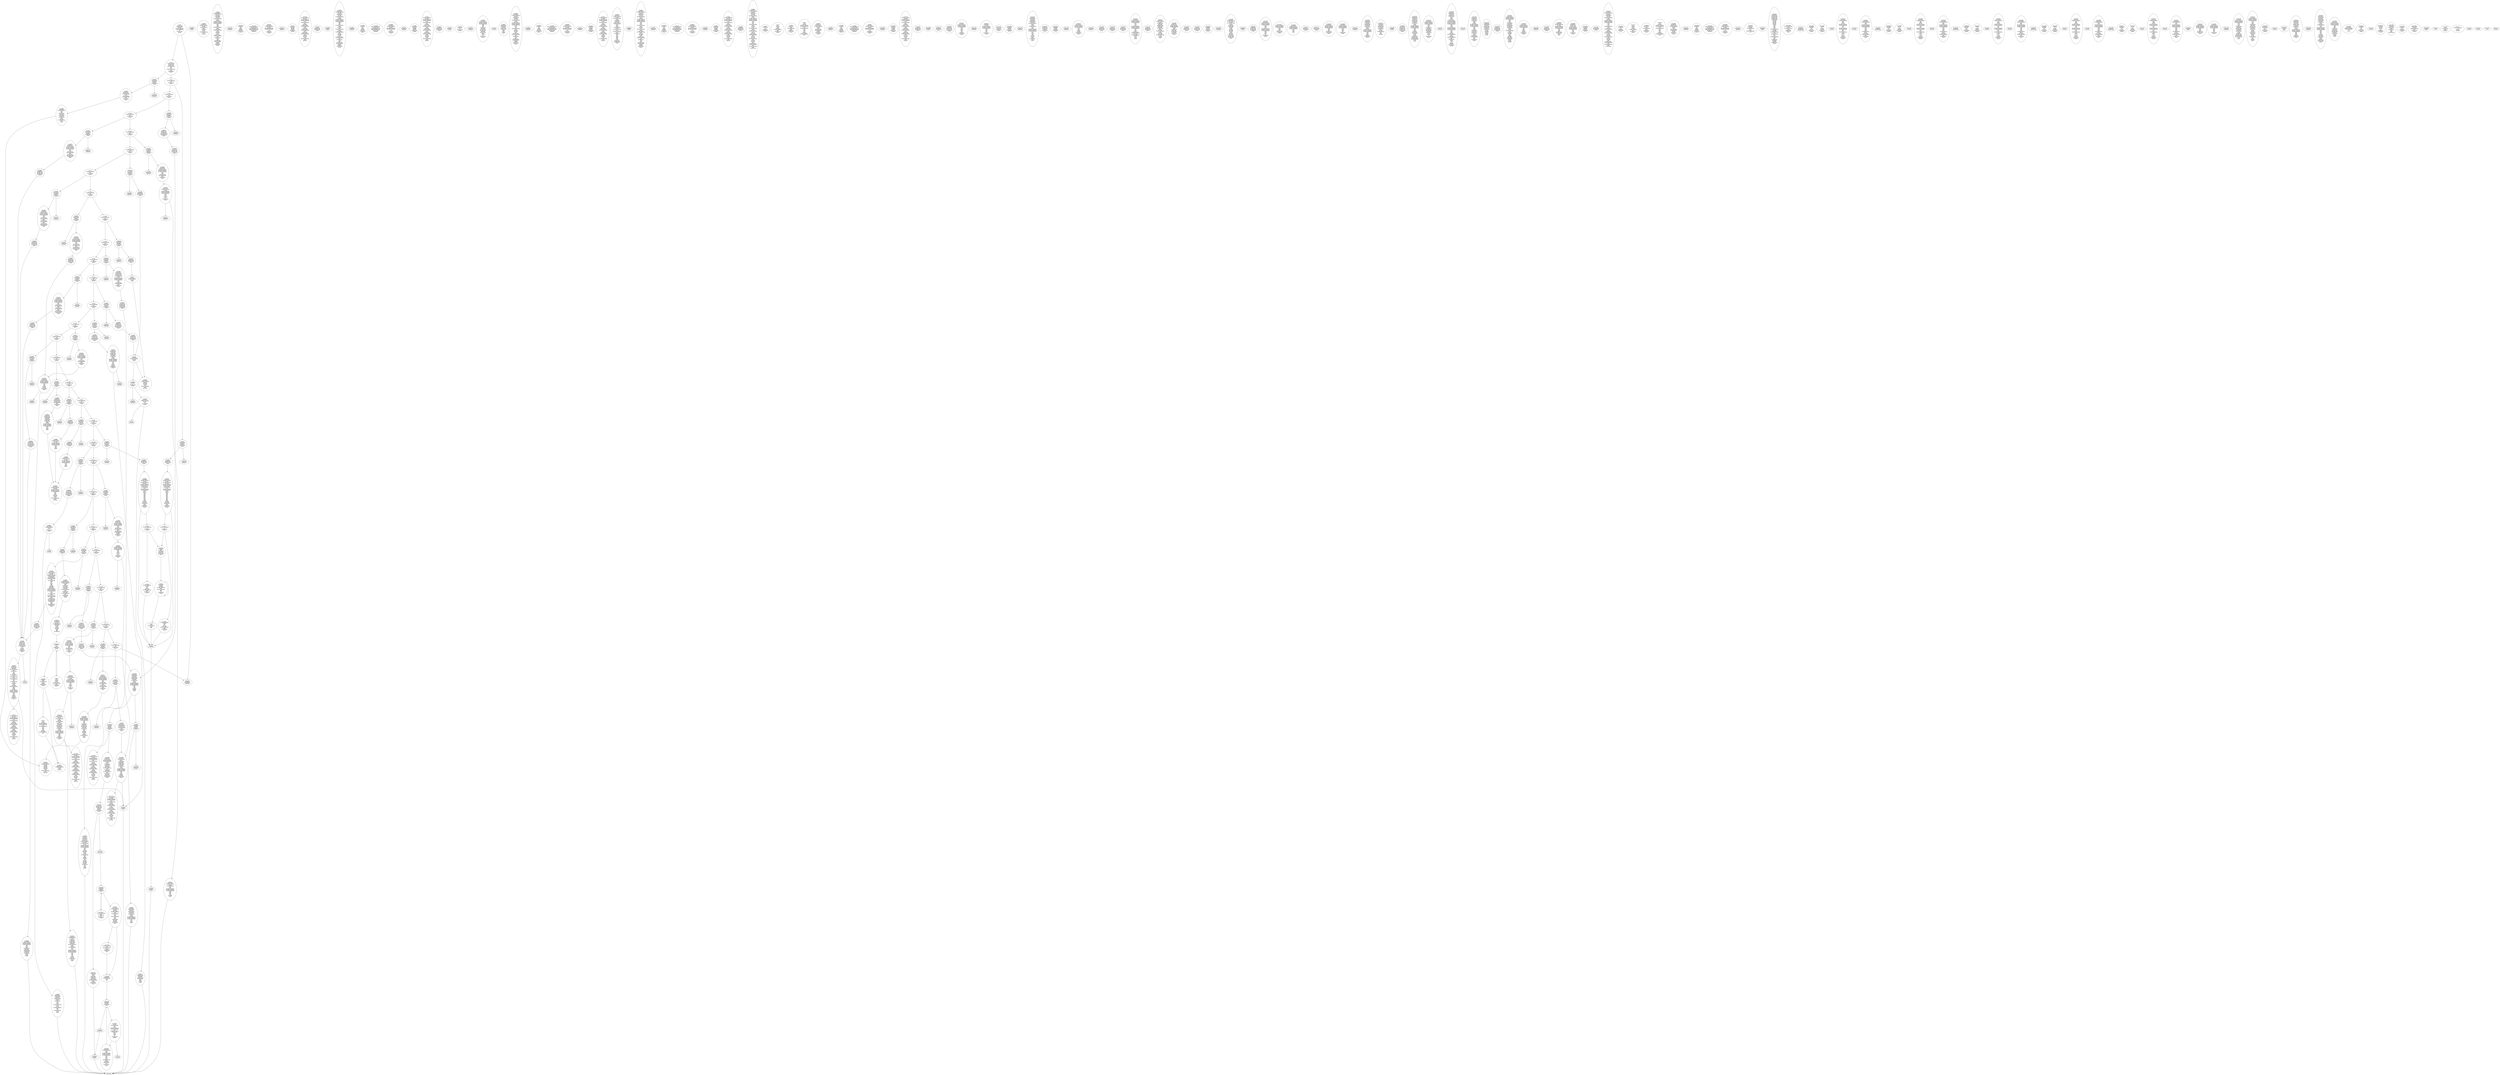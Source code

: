 /* Generated by GvGen v.1.0 (https://www.github.com/stricaud/gvgen) */

digraph G {
compound=true;
   node1 [label="[anywhere]"];
   node2 [label="# 0x0
PUSHX Data
PUSHX Data
MSTORE
PUSHX LogicData
CALLDATASIZE
LT
PUSHX Data
JUMPI
"];
   node3 [label="# 0xd
PUSHX BitData
PUSHX Data
PUSHX Data
CALLDATALOAD
DIV
AND
PUSHX LogicData
EQ
PUSHX Data
JUMPI
"];
   node4 [label="# 0x40
PUSHX LogicData
EQ
PUSHX Data
JUMPI
"];
   node5 [label="# 0x4b
PUSHX LogicData
EQ
PUSHX Data
JUMPI
"];
   node6 [label="# 0x56
PUSHX LogicData
EQ
PUSHX Data
JUMPI
"];
   node7 [label="# 0x61
PUSHX LogicData
EQ
PUSHX Data
JUMPI
"];
   node8 [label="# 0x6c
PUSHX LogicData
EQ
PUSHX Data
JUMPI
"];
   node9 [label="# 0x77
PUSHX LogicData
EQ
PUSHX Data
JUMPI
"];
   node10 [label="# 0x82
PUSHX LogicData
EQ
PUSHX Data
JUMPI
"];
   node11 [label="# 0x8d
PUSHX LogicData
EQ
PUSHX Data
JUMPI
"];
   node12 [label="# 0x98
PUSHX LogicData
EQ
PUSHX Data
JUMPI
"];
   node13 [label="# 0xa3
PUSHX LogicData
EQ
PUSHX Data
JUMPI
"];
   node14 [label="# 0xae
PUSHX LogicData
EQ
PUSHX Data
JUMPI
"];
   node15 [label="# 0xb9
PUSHX LogicData
EQ
PUSHX Data
JUMPI
"];
   node16 [label="# 0xc4
PUSHX LogicData
EQ
PUSHX Data
JUMPI
"];
   node17 [label="# 0xcf
PUSHX LogicData
EQ
PUSHX Data
JUMPI
"];
   node18 [label="# 0xda
PUSHX LogicData
EQ
PUSHX Data
JUMPI
"];
   node19 [label="# 0xe5
PUSHX LogicData
EQ
PUSHX Data
JUMPI
"];
   node20 [label="# 0xf0
PUSHX LogicData
EQ
PUSHX Data
JUMPI
"];
   node21 [label="# 0xfb
PUSHX LogicData
EQ
PUSHX Data
JUMPI
"];
   node22 [label="# 0x106
PUSHX LogicData
EQ
PUSHX Data
JUMPI
"];
   node23 [label="# 0x111
PUSHX LogicData
EQ
PUSHX Data
JUMPI
"];
   node24 [label="# 0x11c
PUSHX LogicData
EQ
PUSHX Data
JUMPI
"];
   node25 [label="# 0x127
PUSHX LogicData
EQ
PUSHX Data
JUMPI
"];
   node26 [label="# 0x132
PUSHX LogicData
EQ
PUSHX Data
JUMPI
"];
   node27 [label="# 0x13d
PUSHX LogicData
EQ
PUSHX Data
JUMPI
"];
   node28 [label="# 0x148
PUSHX LogicData
EQ
PUSHX Data
JUMPI
"];
   node29 [label="# 0x153
PUSHX LogicData
EQ
PUSHX Data
JUMPI
"];
   node30 [label="# 0x15e
JUMPDEST
PUSHX Data
REVERT
"];
   node31 [label="# 0x163
JUMPDEST
CALLVALUE
ISZERO
PUSHX Data
JUMPI
"];
   node32 [label="# 0x16b
PUSHX Data
REVERT
"];
   node33 [label="# 0x16f
JUMPDEST
PUSHX Data
PUSHX BitData
NOT
PUSHX Data
CALLDATALOAD
AND
PUSHX Data
JUMP
"];
   node34 [label="# 0x19a
JUMPDEST
PUSHX MemData
MLOAD
ISZERO
ISZERO
MSTORE
MLOAD
SUB
PUSHX ArithData
ADD
RETURN
"];
   node35 [label="# 0x1ae
JUMPDEST
CALLVALUE
ISZERO
PUSHX Data
JUMPI
"];
   node36 [label="# 0x1b6
PUSHX Data
REVERT
"];
   node37 [label="# 0x1ba
JUMPDEST
PUSHX Data
PUSHX Data
JUMP
"];
   node38 [label="# 0x1c3
JUMPDEST
PUSHX Data
MLOAD
PUSHX ArithData
MSTORE
MLOAD
ADD
MSTORE
MLOAD
ADD
ADD
PUSHX Data
"];
   node39 [label="# 0x1e5
JUMPDEST
LT
ISZERO
PUSHX Data
JUMPI
"];
   node40 [label="# 0x1ee
ADD
MLOAD
ADD
MSTORE
PUSHX ArithData
ADD
PUSHX Data
JUMP
"];
   node41 [label="# 0x1fd
JUMPDEST
ADD
PUSHX BitData
AND
ISZERO
PUSHX Data
JUMPI
"];
   node42 [label="# 0x211
SUB
MLOAD
PUSHX ArithData
PUSHX ArithData
SUB
PUSHX ArithData
EXP
SUB
NOT
AND
MSTORE
PUSHX ArithData
ADD
"];
   node43 [label="# 0x22a
JUMPDEST
PUSHX MemData
MLOAD
SUB
RETURN
"];
   node44 [label="# 0x238
JUMPDEST
CALLVALUE
ISZERO
PUSHX Data
JUMPI
"];
   node45 [label="# 0x240
PUSHX Data
REVERT
"];
   node46 [label="# 0x244
JUMPDEST
PUSHX Data
PUSHX Data
CALLDATALOAD
PUSHX Data
JUMP
"];
   node47 [label="# 0x250
JUMPDEST
PUSHX MemData
MLOAD
PUSHX ArithData
PUSHX ArithData
PUSHX ArithData
EXP
SUB
AND
MSTORE
MLOAD
SUB
PUSHX ArithData
ADD
RETURN
"];
   node48 [label="# 0x26c
JUMPDEST
CALLVALUE
ISZERO
PUSHX Data
JUMPI
"];
   node49 [label="# 0x274
PUSHX Data
REVERT
"];
   node50 [label="# 0x278
JUMPDEST
PUSHX Data
PUSHX ArithData
PUSHX ArithData
PUSHX ArithData
EXP
SUB
PUSHX Data
CALLDATALOAD
AND
PUSHX Data
CALLDATALOAD
PUSHX Data
JUMP
"];
   node51 [label="# 0x290
JUMPDEST
STOP
"];
   node52 [label="# 0x292
JUMPDEST
CALLVALUE
ISZERO
PUSHX Data
JUMPI
"];
   node53 [label="# 0x29a
PUSHX Data
REVERT
"];
   node54 [label="# 0x29e
JUMPDEST
PUSHX Data
PUSHX ArithData
PUSHX ArithData
PUSHX ArithData
EXP
SUB
PUSHX Data
CALLDATALOAD
AND
PUSHX Data
JUMP
"];
   node55 [label="# 0x2b3
JUMPDEST
CALLVALUE
ISZERO
PUSHX Data
JUMPI
"];
   node56 [label="# 0x2bb
PUSHX Data
REVERT
"];
   node57 [label="# 0x2bf
JUMPDEST
PUSHX Data
PUSHX Data
JUMP
"];
   node58 [label="# 0x2c8
JUMPDEST
PUSHX MemData
MLOAD
MSTORE
MLOAD
SUB
PUSHX ArithData
ADD
RETURN
"];
   node59 [label="# 0x2da
JUMPDEST
CALLVALUE
ISZERO
PUSHX Data
JUMPI
"];
   node60 [label="# 0x2e2
PUSHX Data
REVERT
"];
   node61 [label="# 0x2e6
JUMPDEST
PUSHX Data
PUSHX ArithData
PUSHX ArithData
PUSHX ArithData
EXP
SUB
PUSHX Data
CALLDATALOAD
AND
PUSHX Data
CALLDATALOAD
AND
PUSHX Data
CALLDATALOAD
PUSHX Data
JUMP
"];
   node62 [label="# 0x304
JUMPDEST
CALLVALUE
ISZERO
PUSHX Data
JUMPI
"];
   node63 [label="# 0x30c
PUSHX Data
REVERT
"];
   node64 [label="# 0x310
JUMPDEST
PUSHX Data
PUSHX ArithData
PUSHX ArithData
PUSHX ArithData
EXP
SUB
PUSHX Data
CALLDATALOAD
AND
PUSHX Data
CALLDATALOAD
PUSHX Data
JUMP
"];
   node65 [label="# 0x328
JUMPDEST
CALLVALUE
ISZERO
PUSHX Data
JUMPI
"];
   node66 [label="# 0x330
PUSHX Data
REVERT
"];
   node67 [label="# 0x334
JUMPDEST
PUSHX Data
PUSHX Data
JUMP
"];
   node68 [label="# 0x33d
JUMPDEST
CALLVALUE
ISZERO
PUSHX Data
JUMPI
"];
   node69 [label="# 0x345
PUSHX Data
REVERT
"];
   node70 [label="# 0x349
JUMPDEST
PUSHX Data
PUSHX BitData
PUSHX Data
CALLDATALOAD
AND
PUSHX ArithData
PUSHX ArithData
PUSHX ArithData
EXP
SUB
PUSHX Data
CALLDATALOAD
AND
PUSHX Data
JUMP
"];
   node71 [label="# 0x367
JUMPDEST
CALLVALUE
ISZERO
PUSHX Data
JUMPI
"];
   node72 [label="# 0x36f
PUSHX Data
REVERT
"];
   node73 [label="# 0x373
JUMPDEST
PUSHX Data
PUSHX ArithData
PUSHX ArithData
PUSHX ArithData
EXP
SUB
PUSHX Data
CALLDATALOAD
AND
PUSHX Data
CALLDATALOAD
AND
PUSHX Data
CALLDATALOAD
PUSHX Data
JUMP
"];
   node74 [label="# 0x391
JUMPDEST
CALLVALUE
ISZERO
PUSHX Data
JUMPI
"];
   node75 [label="# 0x399
PUSHX Data
REVERT
"];
   node76 [label="# 0x39d
JUMPDEST
PUSHX Data
PUSHX Data
CALLDATALOAD
PUSHX Data
JUMP
"];
   node77 [label="# 0x3a9
JUMPDEST
CALLVALUE
ISZERO
PUSHX Data
JUMPI
"];
   node78 [label="# 0x3b1
PUSHX Data
REVERT
"];
   node79 [label="# 0x3b5
JUMPDEST
PUSHX Data
PUSHX Data
CALLDATALOAD
PUSHX Data
JUMP
"];
   node80 [label="# 0x3c1
JUMPDEST
CALLVALUE
ISZERO
PUSHX Data
JUMPI
"];
   node81 [label="# 0x3c9
PUSHX Data
REVERT
"];
   node82 [label="# 0x3cd
JUMPDEST
PUSHX Data
PUSHX ArithData
PUSHX ArithData
PUSHX ArithData
EXP
SUB
PUSHX Data
CALLDATALOAD
AND
PUSHX Data
JUMP
"];
   node83 [label="# 0x3e2
JUMPDEST
CALLVALUE
ISZERO
PUSHX Data
JUMPI
"];
   node84 [label="# 0x3ea
PUSHX Data
REVERT
"];
   node85 [label="# 0x3ee
JUMPDEST
PUSHX Data
PUSHX Data
CALLDATALOAD
PUSHX Data
JUMP
"];
   node86 [label="# 0x3fa
JUMPDEST
CALLVALUE
ISZERO
PUSHX Data
JUMPI
"];
   node87 [label="# 0x402
PUSHX Data
REVERT
"];
   node88 [label="# 0x406
JUMPDEST
PUSHX Data
PUSHX BitData
PUSHX Data
CALLDATALOAD
AND
PUSHX Data
JUMP
"];
   node89 [label="# 0x418
JUMPDEST
CALLVALUE
ISZERO
PUSHX Data
JUMPI
"];
   node90 [label="# 0x420
PUSHX Data
REVERT
"];
   node91 [label="# 0x424
JUMPDEST
PUSHX Data
PUSHX Data
JUMP
"];
   node92 [label="# 0x42d
JUMPDEST
CALLVALUE
ISZERO
PUSHX Data
JUMPI
"];
   node93 [label="# 0x435
PUSHX Data
REVERT
"];
   node94 [label="# 0x439
JUMPDEST
PUSHX Data
PUSHX Data
JUMP
"];
   node95 [label="# 0x442
JUMPDEST
CALLVALUE
ISZERO
PUSHX Data
JUMPI
"];
   node96 [label="# 0x44a
PUSHX Data
REVERT
"];
   node97 [label="# 0x44e
JUMPDEST
PUSHX Data
PUSHX Data
JUMP
"];
   node98 [label="# 0x457
JUMPDEST
CALLVALUE
ISZERO
PUSHX Data
JUMPI
"];
   node99 [label="# 0x45f
PUSHX Data
REVERT
"];
   node100 [label="# 0x463
JUMPDEST
PUSHX Data
PUSHX Data
CALLDATALOAD
PUSHX Data
JUMP
"];
   node101 [label="# 0x46f
JUMPDEST
PUSHX MemData
MLOAD
PUSHX BitData
AND
MSTORE
MLOAD
SUB
PUSHX ArithData
ADD
RETURN
"];
   node102 [label="# 0x488
JUMPDEST
CALLVALUE
ISZERO
PUSHX Data
JUMPI
"];
   node103 [label="# 0x490
PUSHX Data
REVERT
"];
   node104 [label="# 0x494
JUMPDEST
PUSHX Data
PUSHX ArithData
PUSHX ArithData
PUSHX ArithData
EXP
SUB
PUSHX Data
CALLDATALOAD
AND
PUSHX Data
CALLDATALOAD
ISZERO
ISZERO
PUSHX Data
JUMP
"];
   node105 [label="# 0x4ae
JUMPDEST
CALLVALUE
ISZERO
PUSHX Data
JUMPI
"];
   node106 [label="# 0x4b6
PUSHX Data
REVERT
"];
   node107 [label="# 0x4ba
JUMPDEST
PUSHX Data
PUSHX Data
JUMP
"];
   node108 [label="# 0x4c3
JUMPDEST
CALLVALUE
ISZERO
PUSHX Data
JUMPI
"];
   node109 [label="# 0x4cb
PUSHX Data
REVERT
"];
   node110 [label="# 0x4cf
JUMPDEST
PUSHX MemData
MLOAD
PUSHX ArithData
PUSHX ArithData
PUSHX Data
CALLDATALOAD
PUSHX ArithData
ADD
CALLDATALOAD
ADD
DIV
MUL
ADD
ADD
MSTORE
MSTORE
PUSHX Data
PUSHX ArithData
PUSHX ArithData
PUSHX ArithData
EXP
SUB
CALLDATALOAD
AND
PUSHX ArithData
CALLDATALOAD
AND
PUSHX Data
CALLDATALOAD
CALLDATASIZE
PUSHX Data
ADD
ADD
CALLDATACOPY
PUSHX Data
JUMP
"];
   node111 [label="# 0x532
JUMPDEST
CALLVALUE
ISZERO
PUSHX Data
JUMPI
"];
   node112 [label="# 0x53a
PUSHX Data
REVERT
"];
   node113 [label="# 0x53e
JUMPDEST
PUSHX Data
PUSHX Data
CALLDATALOAD
PUSHX Data
JUMP
"];
   node114 [label="# 0x54a
JUMPDEST
CALLVALUE
ISZERO
PUSHX Data
JUMPI
"];
   node115 [label="# 0x552
PUSHX Data
REVERT
"];
   node116 [label="# 0x556
JUMPDEST
PUSHX Data
PUSHX ArithData
PUSHX ArithData
PUSHX ArithData
EXP
SUB
PUSHX Data
CALLDATALOAD
AND
PUSHX Data
JUMP
"];
   node117 [label="# 0x56b
JUMPDEST
CALLVALUE
ISZERO
PUSHX Data
JUMPI
"];
   node118 [label="# 0x573
PUSHX Data
REVERT
"];
   node119 [label="# 0x577
JUMPDEST
PUSHX Data
PUSHX ArithData
PUSHX ArithData
PUSHX ArithData
EXP
SUB
PUSHX Data
CALLDATALOAD
AND
PUSHX Data
CALLDATALOAD
AND
PUSHX Data
JUMP
"];
   node120 [label="# 0x592
JUMPDEST
CALLVALUE
ISZERO
PUSHX Data
JUMPI
"];
   node121 [label="# 0x59a
PUSHX Data
REVERT
"];
   node122 [label="# 0x59e
JUMPDEST
PUSHX Data
PUSHX BitData
PUSHX Data
CALLDATALOAD
AND
PUSHX Data
JUMP
"];
   node123 [label="# 0x5b0
JUMPDEST
PUSHX BitData
NOT
AND
PUSHX Data
MSTORE
PUSHX Data
MSTORE
PUSHX Data
SHA3
SLOAD
PUSHX BitData
AND
JUMP
"];
   node124 [label="# 0x5e4
JUMPDEST
PUSHX StorData
SLOAD
PUSHX MemData
MLOAD
PUSHX ArithData
PUSHX ArithData
PUSHX Data
PUSHX BitData
NOT
PUSHX ArithData
PUSHX BitData
AND
ISZERO
MUL
ADD
AND
DIV
ADD
DIV
MUL
ADD
ADD
MSTORE
MSTORE
PUSHX Data
ADD
ISZERO
PUSHX Data
JUMPI
"];
   node125 [label="# 0x62a
PUSHX LogicData
LT
PUSHX Data
JUMPI
"];
   node126 [label="# 0x632
PUSHX ArithData
SLOAD
DIV
MUL
MSTORE
PUSHX ArithData
ADD
PUSHX Data
JUMP
"];
   node127 [label="# 0x645
JUMPDEST
ADD
PUSHX Data
MSTORE
PUSHX Data
PUSHX Data
SHA3
"];
   node128 [label="# 0x653
JUMPDEST
SLOAD
MSTORE
PUSHX ArithData
ADD
PUSHX ArithData
ADD
GT
PUSHX Data
JUMPI
"];
   node129 [label="# 0x667
SUB
PUSHX BitData
AND
ADD
"];
   node130 [label="# 0x670
JUMPDEST
"];
   node131 [label="# 0x678
JUMPDEST
JUMP
"];
   node132 [label="# 0x67b
JUMPDEST
PUSHX Data
PUSHX Data
PUSHX Data
JUMP
"];
   node133 [label="# 0x686
JUMPDEST
ISZERO
ISZERO
PUSHX Data
JUMPI
"];
   node134 [label="# 0x68d
PUSHX Data
REVERT
"];
   node135 [label="# 0x691
JUMPDEST
PUSHX Data
MSTORE
PUSHX Data
PUSHX Data
MSTORE
PUSHX Data
SHA3
SLOAD
PUSHX ArithData
PUSHX ArithData
PUSHX ArithData
EXP
SUB
AND
JUMP
"];
   node136 [label="# 0x6ad
JUMPDEST
PUSHX Data
PUSHX Data
PUSHX Data
JUMP
"];
   node137 [label="# 0x6b8
JUMPDEST
PUSHX MemData
MLOAD
PUSHX Data
MSTORE
CALLER
PUSHX ArithData
ADD
MSTORE
PUSHX ArithData
PUSHX ArithData
PUSHX ArithData
EXP
SUB
AND
PUSHX ArithData
ADD
MSTORE
PUSHX ArithData
ADD
MSTORE
MLOAD
AND
PUSHX Data
PUSHX ArithData
ADD
PUSHX Data
SUB
ADD
PUSHX Data
EXTCODESIZE
ISZERO
ISZERO
PUSHX Data
JUMPI
"];
   node138 [label="# 0x729
PUSHX Data
REVERT
"];
   node139 [label="# 0x72d
JUMPDEST
GAS
CALL
ISZERO
ISZERO
PUSHX Data
JUMPI
"];
   node140 [label="# 0x738
RETURNDATASIZE
PUSHX Data
RETURNDATACOPY
RETURNDATASIZE
PUSHX Data
REVERT
"];
   node141 [label="# 0x741
JUMPDEST
PUSHX MemData
MLOAD
RETURNDATASIZE
PUSHX LogicData
LT
ISZERO
PUSHX Data
JUMPI
"];
   node142 [label="# 0x753
PUSHX Data
REVERT
"];
   node143 [label="# 0x757
JUMPDEST
MLOAD
ISZERO
ISZERO
PUSHX Data
JUMPI
"];
   node144 [label="# 0x760
PUSHX MemData
MLOAD
PUSHX ArithData
PUSHX ArithData
EXP
PUSHX ArithData
MUL
MSTORE
PUSHX Data
PUSHX ArithData
ADD
MSTORE
PUSHX Data
PUSHX ArithData
ADD
MSTORE
PUSHX Data
PUSHX ArithData
ADD
MSTORE
MLOAD
SUB
PUSHX ArithData
ADD
REVERT
"];
   node145 [label="# 0x7af
JUMPDEST
PUSHX Data
PUSHX Data
JUMP
"];
   node146 [label="# 0x7b9
JUMPDEST
JUMP
"];
   node147 [label="# 0x7be
JUMPDEST
PUSHX StorData
SLOAD
PUSHX ArithData
PUSHX ArithData
PUSHX ArithData
EXP
SUB
AND
CALLER
EQ
PUSHX Data
JUMPI
"];
   node148 [label="# 0x7d1
PUSHX Data
REVERT
"];
   node149 [label="# 0x7d5
JUMPDEST
PUSHX StorData
SLOAD
PUSHX BitData
NOT
AND
PUSHX ArithData
PUSHX ArithData
PUSHX ArithData
EXP
SUB
AND
OR
SSTORE
JUMP
"];
   node150 [label="# 0x804
JUMPDEST
PUSHX StorData
SLOAD
JUMP
"];
   node151 [label="# 0x80a
JUMPDEST
PUSHX Data
PUSHX Data
PUSHX Data
JUMP
"];
   node152 [label="# 0x815
JUMPDEST
PUSHX MemData
MLOAD
PUSHX Data
MSTORE
CALLER
PUSHX ArithData
ADD
MSTORE
PUSHX ArithData
PUSHX ArithData
PUSHX ArithData
EXP
SUB
AND
PUSHX ArithData
ADD
MSTORE
AND
PUSHX ArithData
ADD
MSTORE
PUSHX ArithData
ADD
MSTORE
MLOAD
AND
PUSHX Data
PUSHX ArithData
ADD
PUSHX Data
SUB
ADD
PUSHX Data
EXTCODESIZE
ISZERO
ISZERO
PUSHX Data
JUMPI
"];
   node153 [label="# 0x88e
PUSHX Data
REVERT
"];
   node154 [label="# 0x892
JUMPDEST
GAS
CALL
ISZERO
ISZERO
PUSHX Data
JUMPI
"];
   node155 [label="# 0x89d
RETURNDATASIZE
PUSHX Data
RETURNDATACOPY
RETURNDATASIZE
PUSHX Data
REVERT
"];
   node156 [label="# 0x8a6
JUMPDEST
PUSHX MemData
MLOAD
RETURNDATASIZE
PUSHX LogicData
LT
ISZERO
PUSHX Data
JUMPI
"];
   node157 [label="# 0x8b8
PUSHX Data
REVERT
"];
   node158 [label="# 0x8bc
JUMPDEST
MLOAD
ISZERO
ISZERO
PUSHX Data
JUMPI
"];
   node159 [label="# 0x8c5
PUSHX MemData
MLOAD
PUSHX ArithData
PUSHX ArithData
EXP
PUSHX ArithData
MUL
MSTORE
PUSHX Data
PUSHX ArithData
ADD
MSTORE
PUSHX Data
PUSHX ArithData
ADD
MSTORE
PUSHX Data
PUSHX ArithData
ADD
MSTORE
MLOAD
SUB
PUSHX ArithData
ADD
REVERT
"];
   node160 [label="# 0x914
JUMPDEST
PUSHX Data
PUSHX Data
JUMP
"];
   node161 [label="# 0x91f
JUMPDEST
JUMP
"];
   node162 [label="# 0x925
JUMPDEST
PUSHX Data
PUSHX Data
PUSHX Data
JUMP
"];
   node163 [label="# 0x930
JUMPDEST
LT
PUSHX Data
JUMPI
"];
   node164 [label="# 0x937
PUSHX Data
REVERT
"];
   node165 [label="# 0x93b
JUMPDEST
PUSHX ArithData
PUSHX ArithData
PUSHX ArithData
EXP
SUB
AND
PUSHX Data
MSTORE
PUSHX Data
PUSHX Data
MSTORE
PUSHX Data
SHA3
SLOAD
LT
PUSHX Data
JUMPI
"];
   node166 [label="# 0x95e
INVALID
"];
   node167 [label="# 0x95f
JUMPDEST
PUSHX Data
MSTORE
PUSHX Data
PUSHX Data
SHA3
ADD
SLOAD
JUMP
"];
   node168 [label="# 0x972
JUMPDEST
PUSHX StorData
SLOAD
JUMP
"];
   node169 [label="# 0x978
JUMPDEST
PUSHX Data
PUSHX Data
PUSHX Data
PUSHX Data
JUMP
"];
   node170 [label="# 0x986
JUMPDEST
PUSHX MemData
MLOAD
PUSHX Data
MSTORE
CALLER
PUSHX ArithData
ADD
MSTORE
PUSHX ArithData
PUSHX ArithData
PUSHX ArithData
EXP
SUB
AND
PUSHX ArithData
ADD
MSTORE
MLOAD
AND
PUSHX Data
PUSHX ArithData
ADD
PUSHX Data
SUB
ADD
PUSHX Data
EXTCODESIZE
ISZERO
ISZERO
PUSHX Data
JUMPI
"];
   node171 [label="# 0x9f0
PUSHX Data
REVERT
"];
   node172 [label="# 0x9f4
JUMPDEST
GAS
CALL
ISZERO
ISZERO
PUSHX Data
JUMPI
"];
   node173 [label="# 0x9ff
RETURNDATASIZE
PUSHX Data
RETURNDATACOPY
RETURNDATASIZE
PUSHX Data
REVERT
"];
   node174 [label="# 0xa08
JUMPDEST
PUSHX MemData
MLOAD
RETURNDATASIZE
PUSHX LogicData
LT
ISZERO
PUSHX Data
JUMPI
"];
   node175 [label="# 0xa1a
PUSHX Data
REVERT
"];
   node176 [label="# 0xa1e
JUMPDEST
MLOAD
ISZERO
ISZERO
PUSHX Data
JUMPI
"];
   node177 [label="# 0xa27
PUSHX MemData
MLOAD
PUSHX ArithData
PUSHX ArithData
EXP
PUSHX ArithData
MUL
MSTORE
PUSHX Data
PUSHX ArithData
ADD
MSTORE
PUSHX Data
PUSHX ArithData
ADD
MSTORE
PUSHX Data
PUSHX ArithData
ADD
MSTORE
MLOAD
SUB
PUSHX ArithData
ADD
REVERT
"];
   node178 [label="# 0xa76
JUMPDEST
PUSHX StorData
SLOAD
PUSHX ArithData
ADD
SSTORE
PUSHX Data
MSTORE
PUSHX ArithData
PUSHX Data
DIV
ADD
SLOAD
PUSHX BitData
AND
PUSHX ArithData
MUL
PUSHX ArithData
EXP
PUSHX Data
MUL
NOT
AND
AND
MUL
OR
SSTORE
PUSHX Data
PUSHX Data
JUMP
"];
   node179 [label="# 0xad7
JUMPDEST
JUMP
"];
   node180 [label="# 0xadf
JUMPDEST
PUSHX Data
PUSHX Data
PUSHX Data
JUMP
"];
   node181 [label="# 0xaea
JUMPDEST
PUSHX MemData
MLOAD
PUSHX Data
MSTORE
CALLER
PUSHX ArithData
ADD
MSTORE
PUSHX ArithData
PUSHX ArithData
PUSHX ArithData
EXP
SUB
AND
PUSHX ArithData
ADD
MSTORE
AND
PUSHX ArithData
ADD
MSTORE
PUSHX ArithData
ADD
MSTORE
MLOAD
AND
PUSHX Data
PUSHX ArithData
ADD
PUSHX Data
SUB
ADD
PUSHX Data
EXTCODESIZE
ISZERO
ISZERO
PUSHX Data
JUMPI
"];
   node182 [label="# 0xb63
PUSHX Data
REVERT
"];
   node183 [label="# 0xb67
JUMPDEST
GAS
CALL
ISZERO
ISZERO
PUSHX Data
JUMPI
"];
   node184 [label="# 0xb72
RETURNDATASIZE
PUSHX Data
RETURNDATACOPY
RETURNDATASIZE
PUSHX Data
REVERT
"];
   node185 [label="# 0xb7b
JUMPDEST
PUSHX MemData
MLOAD
RETURNDATASIZE
PUSHX LogicData
LT
ISZERO
PUSHX Data
JUMPI
"];
   node186 [label="# 0xb8d
PUSHX Data
REVERT
"];
   node187 [label="# 0xb91
JUMPDEST
MLOAD
ISZERO
ISZERO
PUSHX Data
JUMPI
"];
   node188 [label="# 0xb9a
PUSHX MemData
MLOAD
PUSHX ArithData
PUSHX ArithData
EXP
PUSHX ArithData
MUL
MSTORE
PUSHX Data
PUSHX ArithData
ADD
MSTORE
PUSHX Data
PUSHX ArithData
ADD
MSTORE
PUSHX Data
PUSHX ArithData
ADD
MSTORE
MLOAD
SUB
PUSHX ArithData
ADD
REVERT
"];
   node189 [label="# 0xbe9
JUMPDEST
PUSHX Data
PUSHX Data
JUMP
"];
   node190 [label="# 0xbf4
JUMPDEST
PUSHX Data
PUSHX Data
PUSHX Data
JUMP
"];
   node191 [label="# 0xbfe
JUMPDEST
LT
PUSHX Data
JUMPI
"];
   node192 [label="# 0xc05
PUSHX Data
REVERT
"];
   node193 [label="# 0xc09
JUMPDEST
PUSHX StorData
SLOAD
LT
PUSHX Data
JUMPI
"];
   node194 [label="# 0xc16
INVALID
"];
   node195 [label="# 0xc17
JUMPDEST
PUSHX Data
MSTORE
PUSHX Data
PUSHX Data
SHA3
ADD
SLOAD
JUMP
"];
   node196 [label="# 0xc29
JUMPDEST
PUSHX Data
MSTORE
PUSHX Data
PUSHX Data
MSTORE
PUSHX Data
SHA3
SLOAD
PUSHX ArithData
PUSHX ArithData
PUSHX ArithData
EXP
SUB
AND
ISZERO
ISZERO
PUSHX Data
JUMPI
"];
   node197 [label="# 0xc49
PUSHX Data
REVERT
"];
   node198 [label="# 0xc4d
JUMPDEST
JUMP
"];
   node199 [label="# 0xc53
JUMPDEST
PUSHX Data
PUSHX ArithData
PUSHX ArithData
PUSHX ArithData
EXP
SUB
AND
ISZERO
ISZERO
PUSHX Data
JUMPI
"];
   node200 [label="# 0xc66
PUSHX Data
REVERT
"];
   node201 [label="# 0xc6a
JUMPDEST
PUSHX ArithData
PUSHX ArithData
PUSHX ArithData
EXP
SUB
AND
PUSHX Data
MSTORE
PUSHX Data
PUSHX Data
MSTORE
PUSHX Data
SHA3
SLOAD
JUMP
"];
   node202 [label="# 0xc86
JUMPDEST
PUSHX Data
PUSHX Data
PUSHX Data
PUSHX StorData
SLOAD
LT
ISZERO
ISZERO
PUSHX Data
JUMPI
"];
   node203 [label="# 0xc9b
INVALID
"];
   node204 [label="# 0xc9c
JUMPDEST
PUSHX Data
MSTORE
PUSHX ArithData
SHA3
PUSHX Data
DIV
ADD
SLOAD
PUSHX BitData
AND
PUSHX ArithData
MUL
PUSHX ArithData
EXP
DIV
PUSHX BitData
AND
MSTORE
ADD
MSTORE
PUSHX ArithData
ADD
SHA3
SLOAD
PUSHX ArithData
PUSHX ArithData
PUSHX ArithData
EXP
SUB
AND
ISZERO
ISZERO
PUSHX Data
JUMPI
"];
   node205 [label="# 0xce2
PUSHX MemData
MLOAD
PUSHX ArithData
PUSHX ArithData
EXP
PUSHX ArithData
MUL
MSTORE
PUSHX Data
PUSHX ArithData
ADD
MSTORE
PUSHX Data
PUSHX ArithData
ADD
MSTORE
PUSHX Data
PUSHX ArithData
ADD
MSTORE
MLOAD
SUB
PUSHX ArithData
ADD
REVERT
"];
   node206 [label="# 0xd31
JUMPDEST
PUSHX Data
PUSHX Data
MSTORE
PUSHX Data
MSTORE
PUSHX Data
SHA3
SLOAD
PUSHX ArithData
PUSHX ArithData
PUSHX ArithData
EXP
SUB
AND
JUMP
"];
   node207 [label="# 0xd4c
JUMPDEST
PUSHX StorData
SLOAD
PUSHX ArithData
PUSHX ArithData
PUSHX ArithData
EXP
SUB
AND
JUMP
"];
   node208 [label="# 0xd5b
JUMPDEST
PUSHX StorData
SLOAD
PUSHX ArithData
PUSHX ArithData
PUSHX ArithData
EXP
SUB
AND
JUMP
"];
   node209 [label="# 0xd6a
JUMPDEST
PUSHX StorData
SLOAD
PUSHX MemData
MLOAD
PUSHX ArithData
PUSHX ArithData
PUSHX Data
PUSHX BitData
NOT
PUSHX ArithData
PUSHX BitData
AND
ISZERO
MUL
ADD
AND
DIV
ADD
DIV
MUL
ADD
ADD
MSTORE
MSTORE
PUSHX Data
ADD
ISZERO
PUSHX Data
JUMPI
"];
   node210 [label="# 0xdb0
PUSHX LogicData
LT
PUSHX Data
JUMPI
"];
   node211 [label="# 0xdb8
PUSHX ArithData
SLOAD
DIV
MUL
MSTORE
PUSHX ArithData
ADD
PUSHX Data
JUMP
"];
   node212 [label="# 0xdcb
JUMPDEST
PUSHX StorData
SLOAD
LT
PUSHX Data
JUMPI
"];
   node213 [label="# 0xdd8
INVALID
"];
   node214 [label="# 0xdd9
JUMPDEST
PUSHX Data
MSTORE
PUSHX Data
PUSHX Data
SHA3
PUSHX Data
DIV
ADD
MOD
PUSHX ArithData
MUL
SLOAD
PUSHX ArithData
EXP
DIV
PUSHX BitData
AND
JUMP
"];
   node215 [label="# 0xe03
JUMPDEST
PUSHX ArithData
PUSHX ArithData
PUSHX ArithData
EXP
SUB
AND
CALLER
EQ
ISZERO
PUSHX Data
JUMPI
"];
   node216 [label="# 0xe15
PUSHX Data
REVERT
"];
   node217 [label="# 0xe19
JUMPDEST
CALLER
PUSHX Data
MSTORE
PUSHX Data
PUSHX ArithData
MSTORE
PUSHX MemData
SHA3
PUSHX ArithData
PUSHX ArithData
PUSHX ArithData
EXP
SUB
AND
MSTORE
MSTORE
SHA3
SLOAD
PUSHX BitData
NOT
AND
ISZERO
ISZERO
OR
SSTORE
MLOAD
MSTORE
MLOAD
PUSHX Data
SUB
ADD
LOGX
JUMP
"];
   node218 [label="# 0xe87
JUMPDEST
PUSHX ArithData
PUSHX MemData
MLOAD
ADD
PUSHX Data
MSTORE
PUSHX Data
MSTORE
PUSHX ArithData
ADD
PUSHX Data
MSTORE
PUSHX ArithData
ADD
PUSHX Data
MSTORE
JUMP
"];
   node219 [label="# 0xee7
JUMPDEST
PUSHX Data
PUSHX Data
PUSHX Data
JUMP
"];
   node220 [label="# 0xef2
JUMPDEST
PUSHX MemData
MLOAD
PUSHX Data
MSTORE
CALLER
PUSHX ArithData
ADD
MSTORE
PUSHX ArithData
PUSHX ArithData
PUSHX ArithData
EXP
SUB
AND
PUSHX ArithData
ADD
MSTORE
AND
PUSHX ArithData
ADD
MSTORE
PUSHX ArithData
ADD
MSTORE
PUSHX Data
PUSHX ArithData
ADD
MSTORE
MLOAD
PUSHX ArithData
ADD
MSTORE
MLOAD
AND
PUSHX Data
PUSHX ArithData
ADD
PUSHX ArithData
ADD
PUSHX Data
"];
   node221 [label="# 0xf75
JUMPDEST
LT
ISZERO
PUSHX Data
JUMPI
"];
   node222 [label="# 0xf7e
ADD
MLOAD
ADD
MSTORE
PUSHX ArithData
ADD
PUSHX Data
JUMP
"];
   node223 [label="# 0xf8d
JUMPDEST
ADD
PUSHX BitData
AND
ISZERO
PUSHX Data
JUMPI
"];
   node224 [label="# 0xfa1
SUB
MLOAD
PUSHX ArithData
PUSHX ArithData
SUB
PUSHX ArithData
EXP
SUB
NOT
AND
MSTORE
PUSHX ArithData
ADD
"];
   node225 [label="# 0xfba
JUMPDEST
PUSHX Data
PUSHX MemData
MLOAD
SUB
PUSHX Data
EXTCODESIZE
ISZERO
ISZERO
PUSHX Data
JUMPI
"];
   node226 [label="# 0xfd9
PUSHX Data
REVERT
"];
   node227 [label="# 0xfdd
JUMPDEST
GAS
CALL
ISZERO
ISZERO
PUSHX Data
JUMPI
"];
   node228 [label="# 0xfe8
RETURNDATASIZE
PUSHX Data
RETURNDATACOPY
RETURNDATASIZE
PUSHX Data
REVERT
"];
   node229 [label="# 0xff1
JUMPDEST
PUSHX MemData
MLOAD
RETURNDATASIZE
PUSHX LogicData
LT
ISZERO
PUSHX Data
JUMPI
"];
   node230 [label="# 0x1003
PUSHX Data
REVERT
"];
   node231 [label="# 0x1007
JUMPDEST
MLOAD
ISZERO
ISZERO
PUSHX Data
JUMPI
"];
   node232 [label="# 0x1010
PUSHX MemData
MLOAD
PUSHX ArithData
PUSHX ArithData
EXP
PUSHX ArithData
MUL
MSTORE
PUSHX Data
PUSHX ArithData
ADD
MSTORE
PUSHX Data
PUSHX ArithData
ADD
MSTORE
PUSHX Data
PUSHX ArithData
ADD
MSTORE
MLOAD
SUB
PUSHX ArithData
ADD
REVERT
"];
   node233 [label="# 0x105f
JUMPDEST
PUSHX Data
PUSHX Data
JUMP
"];
   node234 [label="# 0x106b
JUMPDEST
JUMP
"];
   node235 [label="# 0x1072
JUMPDEST
PUSHX Data
PUSHX Data
PUSHX Data
JUMP
"];
   node236 [label="# 0x107d
JUMPDEST
ISZERO
ISZERO
PUSHX Data
JUMPI
"];
   node237 [label="# 0x1084
PUSHX MemData
MLOAD
PUSHX ArithData
PUSHX ArithData
EXP
PUSHX ArithData
MUL
MSTORE
PUSHX Data
PUSHX ArithData
ADD
MSTORE
PUSHX Data
PUSHX ArithData
ADD
MSTORE
PUSHX Data
PUSHX ArithData
ADD
MSTORE
MLOAD
SUB
PUSHX ArithData
ADD
REVERT
"];
   node238 [label="# 0x10d3
JUMPDEST
PUSHX Data
PUSHX ArithData
PUSHX MemData
MLOAD
ADD
PUSHX Data
MSTORE
PUSHX Data
MSTORE
PUSHX ArithData
ADD
PUSHX Data
MSTORE
PUSHX ArithData
ADD
PUSHX Data
MSTORE
PUSHX Data
PUSHX Data
JUMP
"];
   node239 [label="# 0x113c
JUMPDEST
PUSHX Data
JUMP
"];
   node240 [label="# 0x1141
JUMPDEST
PUSHX StorData
SLOAD
PUSHX Data
PUSHX ArithData
PUSHX ArithData
PUSHX ArithData
EXP
SUB
AND
CALLER
EQ
PUSHX Data
JUMPI
"];
   node241 [label="# 0x1157
PUSHX Data
REVERT
"];
   node242 [label="# 0x115b
JUMPDEST
PUSHX StorData
SLOAD
PUSHX ArithData
ADD
SSTORE
PUSHX BitData
AND
PUSHX Data
MSTORE
PUSHX Data
PUSHX Data
MSTORE
PUSHX Data
SHA3
SLOAD
PUSHX ArithData
PUSHX ArithData
PUSHX ArithData
EXP
SUB
AND
ISZERO
PUSHX Data
JUMPI
"];
   node243 [label="# 0x118c
PUSHX MemData
MLOAD
PUSHX ArithData
PUSHX ArithData
EXP
PUSHX ArithData
MUL
MSTORE
PUSHX Data
PUSHX ArithData
ADD
MSTORE
PUSHX Data
PUSHX ArithData
ADD
MSTORE
PUSHX Data
PUSHX ArithData
ADD
MSTORE
PUSHX Data
PUSHX ArithData
ADD
MSTORE
MLOAD
SUB
PUSHX ArithData
ADD
REVERT
"];
   node244 [label="# 0x1201
JUMPDEST
PUSHX BitData
AND
PUSHX Data
MSTORE
PUSHX Data
PUSHX Data
MSTORE
PUSHX MemData
SHA3
SLOAD
PUSHX BitData
NOT
AND
PUSHX ArithData
PUSHX ArithData
PUSHX ArithData
EXP
SUB
AND
OR
SSTORE
MLOAD
PUSHX Data
LOGX
JUMP
"];
   node245 [label="# 0x126b
JUMPDEST
PUSHX ArithData
PUSHX ArithData
PUSHX ArithData
EXP
SUB
AND
PUSHX Data
MSTORE
PUSHX Data
PUSHX Data
MSTORE
PUSHX Data
SHA3
AND
MSTORE
MSTORE
SHA3
SLOAD
PUSHX BitData
AND
JUMP
"];
   node246 [label="# 0x1299
JUMPDEST
PUSHX BitData
AND
PUSHX Data
MSTORE
PUSHX Data
PUSHX Data
MSTORE
PUSHX Data
SHA3
SLOAD
PUSHX ArithData
PUSHX ArithData
PUSHX ArithData
EXP
SUB
AND
ISZERO
ISZERO
PUSHX Data
JUMPI
"];
   node247 [label="# 0x12c0
PUSHX MemData
MLOAD
PUSHX ArithData
PUSHX ArithData
EXP
PUSHX ArithData
MUL
MSTORE
PUSHX Data
PUSHX ArithData
ADD
MSTORE
PUSHX Data
PUSHX ArithData
ADD
MSTORE
PUSHX Data
PUSHX ArithData
ADD
MSTORE
MLOAD
SUB
PUSHX ArithData
ADD
REVERT
"];
   node248 [label="# 0x130f
JUMPDEST
PUSHX Data
MSTORE
PUSHX Data
PUSHX Data
MSTORE
PUSHX Data
SHA3
SLOAD
PUSHX ArithData
PUSHX ArithData
PUSHX ArithData
EXP
SUB
AND
ISZERO
ISZERO
JUMP
"];
   node249 [label="# 0x132c
JUMPDEST
PUSHX Data
PUSHX Data
PUSHX Data
JUMP
"];
   node250 [label="# 0x1337
JUMPDEST
PUSHX ArithData
PUSHX ArithData
PUSHX ArithData
EXP
SUB
AND
AND
EQ
ISZERO
PUSHX Data
JUMPI
"];
   node251 [label="# 0x134e
PUSHX Data
REVERT
"];
   node252 [label="# 0x1352
JUMPDEST
CALLER
PUSHX ArithData
PUSHX ArithData
PUSHX ArithData
EXP
SUB
AND
EQ
PUSHX Data
JUMPI
"];
   node253 [label="# 0x1364
PUSHX Data
CALLER
PUSHX Data
JUMP
"];
   node254 [label="# 0x136e
JUMPDEST
ISZERO
ISZERO
PUSHX Data
JUMPI
"];
   node255 [label="# 0x1375
PUSHX Data
REVERT
"];
   node256 [label="# 0x1379
JUMPDEST
PUSHX Data
MSTORE
PUSHX Data
PUSHX Data
MSTORE
PUSHX MemData
SHA3
SLOAD
PUSHX BitData
NOT
AND
PUSHX ArithData
PUSHX ArithData
PUSHX ArithData
EXP
SUB
AND
OR
SSTORE
MLOAD
AND
PUSHX Data
LOGX
JUMP
"];
   node257 [label="# 0x13e2
JUMPDEST
PUSHX Data
CALLER
PUSHX Data
JUMP
"];
   node258 [label="# 0x13ec
JUMPDEST
ISZERO
ISZERO
PUSHX Data
JUMPI
"];
   node259 [label="# 0x13f3
PUSHX Data
REVERT
"];
   node260 [label="# 0x13f7
JUMPDEST
PUSHX ArithData
PUSHX ArithData
PUSHX ArithData
EXP
SUB
AND
ISZERO
ISZERO
PUSHX Data
JUMPI
"];
   node261 [label="# 0x1408
PUSHX Data
REVERT
"];
   node262 [label="# 0x140c
JUMPDEST
PUSHX Data
PUSHX Data
JUMP
"];
   node263 [label="# 0x1416
JUMPDEST
PUSHX Data
PUSHX Data
JUMP
"];
   node264 [label="# 0x1420
JUMPDEST
PUSHX Data
PUSHX Data
JUMP
"];
   node265 [label="# 0x142a
JUMPDEST
PUSHX ArithData
PUSHX ArithData
PUSHX ArithData
EXP
SUB
AND
PUSHX ArithData
PUSHX ArithData
PUSHX ArithData
EXP
SUB
AND
PUSHX Data
PUSHX MemData
MLOAD
PUSHX MemData
MLOAD
SUB
LOGX
JUMP
"];
   node266 [label="# 0x1470
JUMPDEST
PUSHX Data
PUSHX Data
JUMP
"];
   node267 [label="# 0x147a
JUMPDEST
PUSHX StorData
SLOAD
PUSHX Data
MSTORE
PUSHX Data
PUSHX Data
MSTORE
PUSHX Data
SHA3
SSTORE
PUSHX ArithData
ADD
SSTORE
MSTORE
PUSHX ArithData
ADD
SSTORE
JUMP
"];
   node268 [label="# 0x14bf
JUMPDEST
PUSHX Data
PUSHX ArithData
PUSHX MemData
MLOAD
ADD
PUSHX Data
MSTORE
PUSHX Data
MSTORE
PUSHX Data
JUMP
"];
   node269 [label="# 0x14db
JUMPDEST
PUSHX Data
PUSHX Data
JUMP
"];
   node270 [label="# 0x14e6
JUMPDEST
PUSHX Data
PUSHX Data
JUMP
"];
   node271 [label="# 0x14f2
JUMPDEST
ISZERO
ISZERO
PUSHX Data
JUMPI
"];
   node272 [label="# 0x14f9
PUSHX Data
REVERT
"];
   node273 [label="# 0x14fd
JUMPDEST
PUSHX Data
PUSHX Data
ISZERO
ISZERO
PUSHX Data
JUMPI
"];
   node274 [label="# 0x150c
PUSHX Data
MLOAD
ADD
MSTORE
PUSHX Data
MSTORE
PUSHX Data
PUSHX ArithData
ADD
MSTORE
PUSHX Data
JUMP
"];
   node275 [label="# 0x1546
JUMPDEST
"];
   node276 [label="# 0x154a
JUMPDEST
ISZERO
PUSHX Data
JUMPI
"];
   node277 [label="# 0x1551
PUSHX ArithData
ADD
PUSHX Data
DIV
PUSHX Data
JUMP
"];
   node278 [label="# 0x1561
JUMPDEST
PUSHX MemData
MLOAD
MSTORE
PUSHX ArithData
ADD
PUSHX BitData
NOT
AND
PUSHX ArithData
ADD
ADD
PUSHX Data
MSTORE
ISZERO
PUSHX Data
JUMPI
"];
   node279 [label="# 0x1580
PUSHX ArithData
ADD
PUSHX ArithData
MUL
CODESIZE
CODECOPY
ADD
"];
   node280 [label="# 0x158f
JUMPDEST
PUSHX BitData
NOT
ADD
"];
   node281 [label="# 0x1599
JUMPDEST
ISZERO
PUSHX Data
JUMPI
"];
   node282 [label="# 0x15a0
MLOAD
PUSHX BitData
NOT
ADD
PUSHX ArithData
PUSHX ArithData
EXP
PUSHX ArithData
PUSHX Data
MOD
ADD
MUL
LT
PUSHX Data
JUMPI
"];
   node283 [label="# 0x15bf
INVALID
"];
   node284 [label="# 0x15c0
JUMPDEST
PUSHX ArithData
ADD
ADD
PUSHX ArithData
PUSHX ArithData
PUSHX ArithData
EXP
SUB
NOT
AND
PUSHX BitData
BYTE
MSTORE8
PUSHX Data
DIV
PUSHX Data
JUMP
"];
   node285 [label="# 0x15e3
JUMPDEST
"];
   node286 [label="# 0x15e7
JUMPDEST
JUMP
"];
   node287 [label="# 0x15f0
JUMPDEST
PUSHX MemData
MLOAD
PUSHX ArithData
ADD
MSTORE
PUSHX Data
MSTORE
MLOAD
ADD
MSTORE
MSTORE
MLOAD
ADD
MSTORE
MSTORE
PUSHX Data
PUSHX Data
PUSHX Data
JUMP
"];
   node288 [label="# 0x1625
JUMPDEST
JUMP
"];
   node289 [label="# 0x162c
JUMPDEST
PUSHX Data
PUSHX Data
PUSHX Data
JUMP
"];
   node290 [label="# 0x1638
JUMPDEST
PUSHX ArithData
PUSHX ArithData
PUSHX ArithData
EXP
SUB
AND
PUSHX ArithData
PUSHX ArithData
PUSHX ArithData
EXP
SUB
AND
EQ
PUSHX Data
JUMPI
"];
   node291 [label="# 0x1655
PUSHX ArithData
PUSHX ArithData
PUSHX ArithData
EXP
SUB
AND
PUSHX Data
PUSHX Data
JUMP
"];
   node292 [label="# 0x1668
JUMPDEST
PUSHX ArithData
PUSHX ArithData
PUSHX ArithData
EXP
SUB
AND
EQ
"];
   node293 [label="# 0x1673
JUMPDEST
PUSHX Data
JUMPI
"];
   node294 [label="# 0x1679
PUSHX Data
PUSHX Data
JUMP
"];
   node295 [label="# 0x1683
JUMPDEST
PUSHX ArithData
PUSHX ArithData
PUSHX ArithData
EXP
SUB
AND
PUSHX Data
PUSHX Data
JUMP
"];
   node296 [label="# 0x1696
JUMPDEST
PUSHX ArithData
PUSHX ArithData
PUSHX ArithData
EXP
SUB
AND
EQ
PUSHX Data
JUMPI
"];
   node297 [label="# 0x16a5
PUSHX Data
REVERT
"];
   node298 [label="# 0x16a9
JUMPDEST
PUSHX Data
MSTORE
PUSHX Data
PUSHX Data
MSTORE
PUSHX Data
SHA3
SLOAD
PUSHX ArithData
PUSHX ArithData
PUSHX ArithData
EXP
SUB
AND
ISZERO
PUSHX Data
JUMPI
"];
   node299 [label="# 0x16c7
PUSHX Data
MSTORE
PUSHX Data
PUSHX Data
MSTORE
PUSHX Data
SHA3
SLOAD
PUSHX BitData
NOT
AND
SSTORE
"];
   node300 [label="# 0x16f0
JUMPDEST
JUMP
"];
   node301 [label="# 0x16f4
JUMPDEST
PUSHX Data
PUSHX Data
PUSHX Data
PUSHX Data
JUMP
"];
   node302 [label="# 0x1703
JUMPDEST
PUSHX Data
MSTORE
PUSHX Data
PUSHX Data
MSTORE
PUSHX Data
SHA3
SLOAD
PUSHX ArithData
PUSHX ArithData
PUSHX ArithData
EXP
SUB
AND
MSTORE
PUSHX Data
MSTORE
SHA3
SLOAD
PUSHX Data
PUSHX Data
PUSHX BitData
PUSHX BitData
AND
JUMP
"];
   node303 [label="# 0x173e
JUMPDEST
PUSHX ArithData
PUSHX ArithData
PUSHX ArithData
EXP
SUB
AND
PUSHX Data
MSTORE
PUSHX Data
PUSHX Data
MSTORE
PUSHX Data
SHA3
SLOAD
LT
PUSHX Data
JUMPI
"];
   node304 [label="# 0x1765
INVALID
"];
   node305 [label="# 0x1766
JUMPDEST
PUSHX Data
MSTORE
PUSHX Data
PUSHX Data
SHA3
ADD
SLOAD
PUSHX Data
PUSHX ArithData
PUSHX ArithData
PUSHX ArithData
PUSHX ArithData
EXP
SUB
AND
PUSHX ArithData
PUSHX ArithData
PUSHX ArithData
EXP
SUB
AND
MSTORE
PUSHX ArithData
ADD
MSTORE
PUSHX ArithData
ADD
PUSHX Data
SHA3
SLOAD
LT
ISZERO
ISZERO
PUSHX Data
JUMPI
"];
   node306 [label="# 0x17a5
INVALID
"];
   node307 [label="# 0x17a6
JUMPDEST
PUSHX Data
MSTORE
PUSHX Data
SHA3
ADD
SSTORE
PUSHX ArithData
PUSHX ArithData
PUSHX ArithData
EXP
SUB
AND
MSTORE
PUSHX Data
MSTORE
PUSHX Data
SHA3
SLOAD
PUSHX Data
PUSHX BitData
NOT
ADD
PUSHX Data
JUMP
"];
   node308 [label="# 0x17dd
JUMPDEST
PUSHX Data
MSTORE
PUSHX Data
PUSHX Data
MSTORE
PUSHX Data
SHA3
SSTORE
MSTORE
SHA3
SSTORE
JUMP
"];
   node309 [label="# 0x17fb
JUMPDEST
PUSHX Data
PUSHX Data
PUSHX Data
JUMP
"];
   node310 [label="# 0x1807
JUMPDEST
PUSHX ArithData
PUSHX ArithData
PUSHX ArithData
EXP
SUB
AND
PUSHX Data
MSTORE
PUSHX Data
PUSHX Data
MSTORE
PUSHX Data
SHA3
SLOAD
PUSHX ArithData
ADD
SSTORE
MSTORE
SHA3
ADD
SSTORE
MSTORE
PUSHX Data
MSTORE
SHA3
SSTORE
JUMP
"];
   node311 [label="# 0x1844
JUMPDEST
PUSHX ArithData
PUSHX ArithData
PUSHX ArithData
EXP
SUB
AND
ISZERO
ISZERO
PUSHX Data
JUMPI
"];
   node312 [label="# 0x1855
PUSHX Data
REVERT
"];
   node313 [label="# 0x1859
JUMPDEST
PUSHX Data
PUSHX Data
JUMP
"];
   node314 [label="# 0x1863
JUMPDEST
PUSHX MemData
MLOAD
PUSHX ArithData
PUSHX ArithData
PUSHX ArithData
EXP
SUB
AND
PUSHX Data
PUSHX Data
LOGX
JUMP
"];
   node315 [label="# 0x189f
JUMPDEST
PUSHX Data
PUSHX Data
PUSHX ArithData
PUSHX ArithData
PUSHX ArithData
EXP
SUB
AND
PUSHX Data
JUMP
"];
   node316 [label="# 0x18b4
JUMPDEST
ISZERO
ISZERO
PUSHX Data
JUMPI
"];
   node317 [label="# 0x18bb
PUSHX Data
PUSHX Data
JUMP
"];
   node318 [label="# 0x18c3
JUMPDEST
PUSHX MemData
MLOAD
PUSHX Data
MSTORE
CALLER
PUSHX ArithData
ADD
MSTORE
PUSHX ArithData
PUSHX ArithData
PUSHX ArithData
EXP
SUB
AND
PUSHX ArithData
ADD
MSTORE
PUSHX ArithData
ADD
MSTORE
PUSHX Data
PUSHX ArithData
ADD
MSTORE
MLOAD
PUSHX ArithData
ADD
MSTORE
MLOAD
AND
PUSHX Data
PUSHX ArithData
ADD
PUSHX ArithData
ADD
PUSHX Data
"];
   node319 [label="# 0x193e
JUMPDEST
LT
ISZERO
PUSHX Data
JUMPI
"];
   node320 [label="# 0x1947
ADD
MLOAD
ADD
MSTORE
PUSHX ArithData
ADD
PUSHX Data
JUMP
"];
   node321 [label="# 0x1956
JUMPDEST
ADD
PUSHX BitData
AND
ISZERO
PUSHX Data
JUMPI
"];
   node322 [label="# 0x196a
SUB
MLOAD
PUSHX ArithData
PUSHX ArithData
SUB
PUSHX ArithData
EXP
SUB
NOT
AND
MSTORE
PUSHX ArithData
ADD
"];
   node323 [label="# 0x1983
JUMPDEST
PUSHX Data
PUSHX MemData
MLOAD
SUB
PUSHX Data
EXTCODESIZE
ISZERO
ISZERO
PUSHX Data
JUMPI
"];
   node324 [label="# 0x19a1
PUSHX Data
REVERT
"];
   node325 [label="# 0x19a5
JUMPDEST
GAS
CALL
ISZERO
ISZERO
PUSHX Data
JUMPI
"];
   node326 [label="# 0x19b0
RETURNDATASIZE
PUSHX Data
RETURNDATACOPY
RETURNDATASIZE
PUSHX Data
REVERT
"];
   node327 [label="# 0x19b9
JUMPDEST
PUSHX MemData
MLOAD
RETURNDATASIZE
PUSHX LogicData
LT
ISZERO
PUSHX Data
JUMPI
"];
   node328 [label="# 0x19cb
PUSHX Data
REVERT
"];
   node329 [label="# 0x19cf
JUMPDEST
MLOAD
PUSHX BitData
NOT
AND
PUSHX LogicData
EQ
"];
   node330 [label="# 0x1a18
JUMPDEST
JUMP
"];
   node331 [label="# 0x1a21
JUMPDEST
PUSHX Data
PUSHX Data
PUSHX Data
PUSHX Data
PUSHX Data
MLOAD
MLOAD
MLOAD
MLOAD
MLOAD
ADD
ADD
ADD
ADD
PUSHX MemData
MLOAD
MSTORE
PUSHX ArithData
ADD
PUSHX BitData
NOT
AND
PUSHX ArithData
ADD
ADD
PUSHX Data
MSTORE
ISZERO
PUSHX Data
JUMPI
"];
   node332 [label="# 0x1a6b
PUSHX ArithData
ADD
PUSHX ArithData
MUL
CODESIZE
CODECOPY
ADD
"];
   node333 [label="# 0x1a7a
JUMPDEST
PUSHX Data
PUSHX Data
"];
   node334 [label="# 0x1a89
JUMPDEST
MLOAD
LT
ISZERO
PUSHX Data
JUMPI
"];
   node335 [label="# 0x1a93
MLOAD
LT
ISZERO
ISZERO
PUSHX Data
JUMPI
"];
   node336 [label="# 0x1a9f
INVALID
"];
   node337 [label="# 0x1aa0
JUMPDEST
PUSHX ArithData
ADD
ADD
MLOAD
PUSHX ArithData
PUSHX ArithData
EXP
DIV
PUSHX ArithData
PUSHX ArithData
EXP
MUL
PUSHX ArithData
ADD
MLOAD
LT
ISZERO
ISZERO
PUSHX Data
JUMPI
"];
   node338 [label="# 0x1ac6
INVALID
"];
   node339 [label="# 0x1ac7
JUMPDEST
PUSHX ArithData
ADD
ADD
PUSHX ArithData
PUSHX ArithData
PUSHX ArithData
EXP
SUB
NOT
AND
PUSHX BitData
BYTE
MSTORE8
PUSHX ArithData
ADD
PUSHX Data
JUMP
"];
   node340 [label="# 0x1ae7
JUMPDEST
PUSHX Data
"];
   node341 [label="# 0x1aeb
JUMPDEST
MLOAD
LT
ISZERO
PUSHX Data
JUMPI
"];
   node342 [label="# 0x1af5
MLOAD
LT
ISZERO
ISZERO
PUSHX Data
JUMPI
"];
   node343 [label="# 0x1b01
INVALID
"];
   node344 [label="# 0x1b02
JUMPDEST
PUSHX ArithData
ADD
ADD
MLOAD
PUSHX ArithData
PUSHX ArithData
EXP
DIV
PUSHX ArithData
PUSHX ArithData
EXP
MUL
PUSHX ArithData
ADD
MLOAD
LT
ISZERO
ISZERO
PUSHX Data
JUMPI
"];
   node345 [label="# 0x1b28
INVALID
"];
   node346 [label="# 0x1b29
JUMPDEST
PUSHX ArithData
ADD
ADD
PUSHX ArithData
PUSHX ArithData
PUSHX ArithData
EXP
SUB
NOT
AND
PUSHX BitData
BYTE
MSTORE8
PUSHX ArithData
ADD
PUSHX Data
JUMP
"];
   node347 [label="# 0x1b49
JUMPDEST
PUSHX Data
"];
   node348 [label="# 0x1b4d
JUMPDEST
MLOAD
LT
ISZERO
PUSHX Data
JUMPI
"];
   node349 [label="# 0x1b57
MLOAD
LT
ISZERO
ISZERO
PUSHX Data
JUMPI
"];
   node350 [label="# 0x1b63
INVALID
"];
   node351 [label="# 0x1b64
JUMPDEST
PUSHX ArithData
ADD
ADD
MLOAD
PUSHX ArithData
PUSHX ArithData
EXP
DIV
PUSHX ArithData
PUSHX ArithData
EXP
MUL
PUSHX ArithData
ADD
MLOAD
LT
ISZERO
ISZERO
PUSHX Data
JUMPI
"];
   node352 [label="# 0x1b8a
INVALID
"];
   node353 [label="# 0x1b8b
JUMPDEST
PUSHX ArithData
ADD
ADD
PUSHX ArithData
PUSHX ArithData
PUSHX ArithData
EXP
SUB
NOT
AND
PUSHX BitData
BYTE
MSTORE8
PUSHX ArithData
ADD
PUSHX Data
JUMP
"];
   node354 [label="# 0x1bab
JUMPDEST
PUSHX Data
"];
   node355 [label="# 0x1baf
JUMPDEST
MLOAD
LT
ISZERO
PUSHX Data
JUMPI
"];
   node356 [label="# 0x1bb9
MLOAD
LT
ISZERO
ISZERO
PUSHX Data
JUMPI
"];
   node357 [label="# 0x1bc5
INVALID
"];
   node358 [label="# 0x1bc6
JUMPDEST
PUSHX ArithData
ADD
ADD
MLOAD
PUSHX ArithData
PUSHX ArithData
EXP
DIV
PUSHX ArithData
PUSHX ArithData
EXP
MUL
PUSHX ArithData
ADD
MLOAD
LT
ISZERO
ISZERO
PUSHX Data
JUMPI
"];
   node359 [label="# 0x1bec
INVALID
"];
   node360 [label="# 0x1bed
JUMPDEST
PUSHX ArithData
ADD
ADD
PUSHX ArithData
PUSHX ArithData
PUSHX ArithData
EXP
SUB
NOT
AND
PUSHX BitData
BYTE
MSTORE8
PUSHX ArithData
ADD
PUSHX Data
JUMP
"];
   node361 [label="# 0x1c0d
JUMPDEST
PUSHX Data
"];
   node362 [label="# 0x1c11
JUMPDEST
MLOAD
LT
ISZERO
PUSHX Data
JUMPI
"];
   node363 [label="# 0x1c1b
MLOAD
LT
ISZERO
ISZERO
PUSHX Data
JUMPI
"];
   node364 [label="# 0x1c27
INVALID
"];
   node365 [label="# 0x1c28
JUMPDEST
PUSHX ArithData
ADD
ADD
MLOAD
PUSHX ArithData
PUSHX ArithData
EXP
DIV
PUSHX ArithData
PUSHX ArithData
EXP
MUL
PUSHX ArithData
ADD
MLOAD
LT
ISZERO
ISZERO
PUSHX Data
JUMPI
"];
   node366 [label="# 0x1c4e
INVALID
"];
   node367 [label="# 0x1c4f
JUMPDEST
PUSHX ArithData
ADD
ADD
PUSHX ArithData
PUSHX ArithData
PUSHX ArithData
EXP
SUB
NOT
AND
PUSHX BitData
BYTE
MSTORE8
PUSHX ArithData
ADD
PUSHX Data
JUMP
"];
   node368 [label="# 0x1c6f
JUMPDEST
JUMP
"];
   node369 [label="# 0x1c82
JUMPDEST
PUSHX ArithData
PUSHX ArithData
PUSHX ArithData
EXP
SUB
AND
PUSHX Data
PUSHX Data
JUMP
"];
   node370 [label="# 0x1c95
JUMPDEST
PUSHX ArithData
PUSHX ArithData
PUSHX ArithData
EXP
SUB
AND
EQ
PUSHX Data
JUMPI
"];
   node371 [label="# 0x1ca4
PUSHX Data
REVERT
"];
   node372 [label="# 0x1ca8
JUMPDEST
PUSHX ArithData
PUSHX ArithData
PUSHX ArithData
EXP
SUB
AND
PUSHX Data
MSTORE
PUSHX Data
PUSHX Data
MSTORE
PUSHX Data
SHA3
SLOAD
PUSHX Data
PUSHX Data
PUSHX BitData
PUSHX BitData
AND
JUMP
"];
   node373 [label="# 0x1cd2
JUMPDEST
PUSHX ArithData
PUSHX ArithData
PUSHX ArithData
EXP
SUB
AND
PUSHX Data
MSTORE
PUSHX Data
PUSHX Data
MSTORE
PUSHX Data
SHA3
SSTORE
MSTORE
PUSHX Data
MSTORE
SHA3
SLOAD
PUSHX BitData
NOT
AND
SSTORE
JUMP
"];
   node374 [label="# 0x1d18
JUMPDEST
PUSHX Data
GT
ISZERO
PUSHX Data
JUMPI
"];
   node375 [label="# 0x1d23
INVALID
"];
   node376 [label="# 0x1d24
JUMPDEST
SUB
JUMP
"];
   node377 [label="# 0x1d2a
JUMPDEST
PUSHX Data
MSTORE
PUSHX Data
PUSHX Data
MSTORE
PUSHX Data
SHA3
SLOAD
PUSHX ArithData
PUSHX ArithData
PUSHX ArithData
EXP
SUB
AND
ISZERO
PUSHX Data
JUMPI
"];
   node378 [label="# 0x1d48
PUSHX Data
REVERT
"];
   node379 [label="# 0x1d4c
JUMPDEST
PUSHX Data
MSTORE
PUSHX Data
PUSHX Data
MSTORE
PUSHX Data
SHA3
SLOAD
PUSHX BitData
NOT
AND
PUSHX ArithData
PUSHX ArithData
PUSHX ArithData
EXP
SUB
AND
OR
SSTORE
MSTORE
PUSHX Data
MSTORE
SHA3
SLOAD
PUSHX Data
PUSHX Data
JUMP
"];
   node380 [label="# 0x1d9a
JUMPDEST
PUSHX ArithData
PUSHX ArithData
PUSHX ArithData
EXP
SUB
AND
PUSHX Data
MSTORE
PUSHX Data
PUSHX Data
MSTORE
PUSHX Data
SHA3
SSTORE
JUMP
"];
   node381 [label="# 0x1dba
JUMPDEST
PUSHX LogicData
EXTCODESIZE
GT
JUMP
"];
   node382 [label="# 0x1dc2
JUMPDEST
ADD
LT
ISZERO
PUSHX Data
JUMPI
"];
   node383 [label="# 0x1dce
INVALID
"];
   node384 [label="# 0x1dcf
JUMPDEST
SLOAD
SSTORE
GT
ISZERO
PUSHX Data
JUMPI
"];
   node385 [label="# 0x1ddd
PUSHX Data
MSTORE
PUSHX Data
SHA3
PUSHX Data
ADD
ADD
PUSHX Data
"];
   node386 [label="# 0x1df4
JUMPDEST
GT
ISZERO
PUSHX Data
JUMPI
"];
   node387 [label="# 0x1dfd
PUSHX Data
SSTORE
PUSHX ArithData
ADD
PUSHX Data
JUMP
"];
   node388 [label="# 0x1e08
JUMPDEST
JUMP
"];
   node389 [label="# 0x1e0c
STOP
"];
   node390 [label="# 0x1e0d
LOGX
PUSHX Data
SHA3
INVALID
"];
   node391 [label="# 0x1e17
PUSHX LogicData
LT
SSTORE
INVALID
"];
   node392 [label="# 0x1e34
INVALID
"];
   node393 [label="# 0x1e35
INVALID
"];
   node394 [label="# 0x1e36
STOP
"];
   node395 [label="# 0x1e37
INVALID
"];
node2->node30;
node2->node3;
node3->node31;
node3->node4;
node4->node35;
node4->node5;
node5->node44;
node5->node6;
node6->node48;
node6->node7;
node7->node52;
node7->node8;
node8->node55;
node8->node9;
node9->node59;
node9->node10;
node10->node62;
node10->node11;
node11->node65;
node11->node12;
node12->node68;
node12->node13;
node13->node71;
node13->node14;
node14->node74;
node14->node15;
node15->node77;
node15->node16;
node16->node80;
node16->node17;
node17->node83;
node17->node18;
node18->node86;
node18->node19;
node19->node89;
node19->node20;
node20->node92;
node20->node21;
node21->node95;
node21->node22;
node22->node98;
node22->node23;
node23->node102;
node23->node24;
node24->node105;
node24->node25;
node25->node108;
node25->node26;
node26->node111;
node26->node27;
node27->node114;
node27->node28;
node28->node117;
node28->node29;
node29->node120;
node29->node30;
node31->node33;
node31->node32;
node33->node123;
node35->node37;
node35->node36;
node37->node124;
node38->node39;
node39->node41;
node39->node40;
node40->node39;
node41->node43;
node41->node42;
node42->node43;
node44->node46;
node44->node45;
node46->node132;
node48->node50;
node48->node49;
node50->node136;
node52->node54;
node52->node53;
node54->node147;
node55->node57;
node55->node56;
node57->node150;
node59->node61;
node59->node60;
node61->node151;
node62->node64;
node62->node63;
node64->node162;
node65->node67;
node65->node66;
node67->node168;
node68->node70;
node68->node69;
node70->node169;
node71->node73;
node71->node72;
node73->node180;
node74->node76;
node74->node75;
node76->node190;
node77->node79;
node77->node78;
node79->node196;
node80->node82;
node80->node81;
node82->node199;
node83->node85;
node83->node84;
node85->node202;
node86->node88;
node86->node87;
node88->node206;
node89->node91;
node89->node90;
node91->node207;
node92->node94;
node92->node93;
node94->node208;
node95->node97;
node95->node96;
node97->node209;
node98->node100;
node98->node99;
node100->node212;
node102->node104;
node102->node103;
node104->node215;
node105->node107;
node105->node106;
node107->node218;
node108->node110;
node108->node109;
node110->node219;
node111->node113;
node111->node112;
node113->node235;
node114->node116;
node114->node115;
node116->node240;
node117->node119;
node117->node118;
node119->node245;
node120->node122;
node120->node121;
node122->node246;
node123->node34;
node124->node130;
node124->node125;
node125->node127;
node125->node126;
node126->node130;
node127->node128;
node128->node128;
node128->node129;
node129->node130;
node130->node131;
node131->node1;
node132->node248;
node133->node135;
node133->node134;
node135->node1;
node136->node202;
node147->node149;
node147->node148;
node149->node1;
node150->node191;
node150->node58;
node151->node202;
node162->node199;
node168->node58;
node169->node246;
node180->node202;
node190->node150;
node191->node193;
node191->node192;
node193->node195;
node193->node194;
node195->node1;
node196->node198;
node196->node197;
node198->node1;
node199->node201;
node199->node200;
node201->node1;
node202->node204;
node202->node203;
node204->node198;
node204->node205;
node206->node47;
node207->node47;
node208->node47;
node209->node130;
node209->node210;
node210->node127;
node210->node211;
node211->node130;
node212->node214;
node212->node213;
node214->node1;
node215->node217;
node215->node216;
node217->node1;
node218->node38;
node219->node202;
node235->node248;
node236->node238;
node236->node237;
node238->node273;
node240->node242;
node240->node241;
node242->node244;
node242->node243;
node244->node1;
node245->node34;
node246->node198;
node246->node247;
node248->node236;
node248->node133;
node273->node275;
node273->node274;
node274->node286;
node275->node276;
node276->node278;
node276->node277;
node277->node276;
node278->node280;
node278->node279;
node279->node280;
node280->node281;
node281->node285;
node281->node282;
node282->node284;
node282->node283;
node284->node281;
node285->node286;
node286->node1;
}
